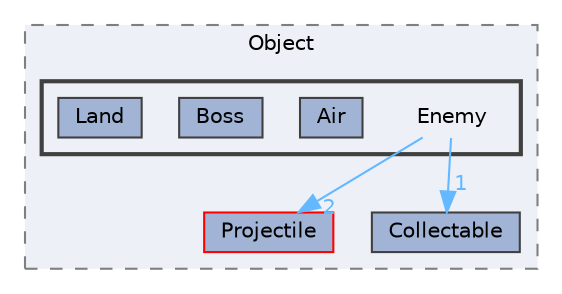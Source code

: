 digraph "src/Object/Enemy"
{
 // LATEX_PDF_SIZE
  bgcolor="transparent";
  edge [fontname=Helvetica,fontsize=10,labelfontname=Helvetica,labelfontsize=10];
  node [fontname=Helvetica,fontsize=10,shape=box,height=0.2,width=0.4];
  compound=true
  subgraph clusterdir_184e1001231436f60c388bf98ff76a10 {
    graph [ bgcolor="#edf0f7", pencolor="grey50", label="Object", fontname=Helvetica,fontsize=10 style="filled,dashed", URL="dir_184e1001231436f60c388bf98ff76a10.html",tooltip=""]
  dir_221ca767488a9fbba0755dfd71b94d4a [label="Projectile", fillcolor="#a2b4d6", color="red", style="filled", URL="dir_221ca767488a9fbba0755dfd71b94d4a.html",tooltip=""];
  dir_42abdf874633a9a22456ad36b64e77ce [label="Collectable", fillcolor="#a2b4d6", color="grey25", style="filled", URL="dir_42abdf874633a9a22456ad36b64e77ce.html",tooltip=""];
  subgraph clusterdir_c3fce75fed7cf9742c08aab046c0355d {
    graph [ bgcolor="#edf0f7", pencolor="grey25", label="", fontname=Helvetica,fontsize=10 style="filled,bold", URL="dir_c3fce75fed7cf9742c08aab046c0355d.html",tooltip=""]
    dir_c3fce75fed7cf9742c08aab046c0355d [shape=plaintext, label="Enemy"];
  dir_1e2e64043013e468bd612555bd385082 [label="Air", fillcolor="#a2b4d6", color="grey25", style="filled", URL="dir_1e2e64043013e468bd612555bd385082.html",tooltip=""];
  dir_61a584af56b5556936e2630f8a39c4ce [label="Boss", fillcolor="#a2b4d6", color="grey25", style="filled", URL="dir_61a584af56b5556936e2630f8a39c4ce.html",tooltip=""];
  dir_cb76bb80195f8190a01a35c4c17631a3 [label="Land", fillcolor="#a2b4d6", color="grey25", style="filled", URL="dir_cb76bb80195f8190a01a35c4c17631a3.html",tooltip=""];
  }
  }
  dir_c3fce75fed7cf9742c08aab046c0355d->dir_221ca767488a9fbba0755dfd71b94d4a [headlabel="2", labeldistance=1.5 headhref="dir_000005_000017.html" href="dir_000005_000017.html" color="steelblue1" fontcolor="steelblue1"];
  dir_c3fce75fed7cf9742c08aab046c0355d->dir_42abdf874633a9a22456ad36b64e77ce [headlabel="1", labeldistance=1.5 headhref="dir_000005_000003.html" href="dir_000005_000003.html" color="steelblue1" fontcolor="steelblue1"];
}
